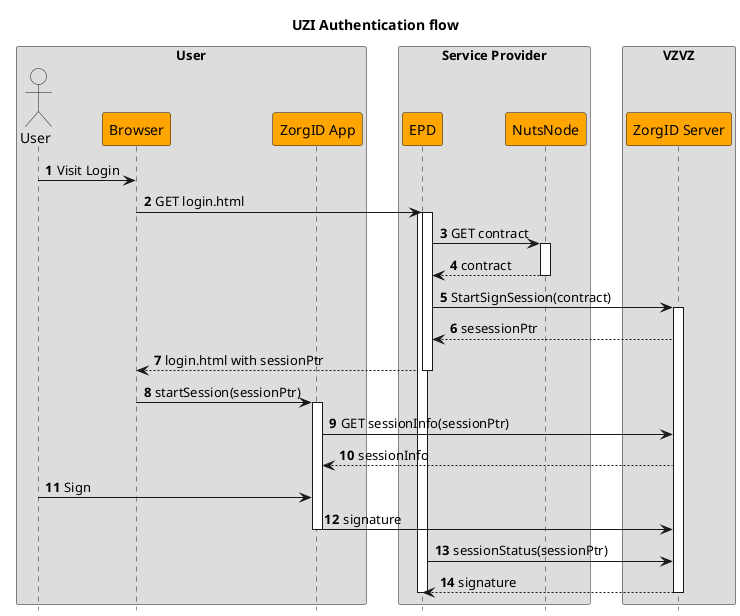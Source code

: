 @startuml
hide footbox
skinparam roundcorner 5
skinparam shadowing false
skinparam sequence {
   ParticipantBackgroundColor orange
   ActorBackgroundColor none
}
skinparam BoxPadding 15

title UZI Authentication flow
autonumber
box User
actor User order 10
participant Browser order 20
participant "ZorgID App" as ZorgIDApp order 30
endbox
box Service Provider
participant EPD order 40
participant "NutsNode" as NutsNode order 50
endbox

box VZVZ
participant "ZorgID Server" as ZorgIDServer order 60
endbox

'-> User : Start
User -> Browser : Visit Login
Browser -> EPD : GET login.html
activate EPD
activate EPD

EPD -> NutsNode : GET contract
activate NutsNode
return contract

EPD -> ZorgIDServer : StartSignSession(contract)
activate ZorgIDServer
ZorgIDServer --> EPD : sesessionPtr

EPD --> Browser : login.html with sessionPtr
deactivate EPD

Browser -> ZorgIDApp : startSession(sessionPtr)
activate ZorgIDApp
ZorgIDApp -> ZorgIDServer : GET sessionInfo(sessionPtr)
ZorgIDServer --> ZorgIDApp : sessionInfo
User -> ZorgIDApp : Sign
ZorgIDApp -> ZorgIDServer : signature
deactivate ZorgIDApp
EPD -> ZorgIDServer : sessionStatus(sessionPtr)
ZorgIDServer --> EPD : signature
deactivate ZorgIDServer
deactivate EPD

'Browser -> EPD : GET sessionStatus(sessionPtr)
'activate EPD
'return StoreInSession(signature)
@enduml